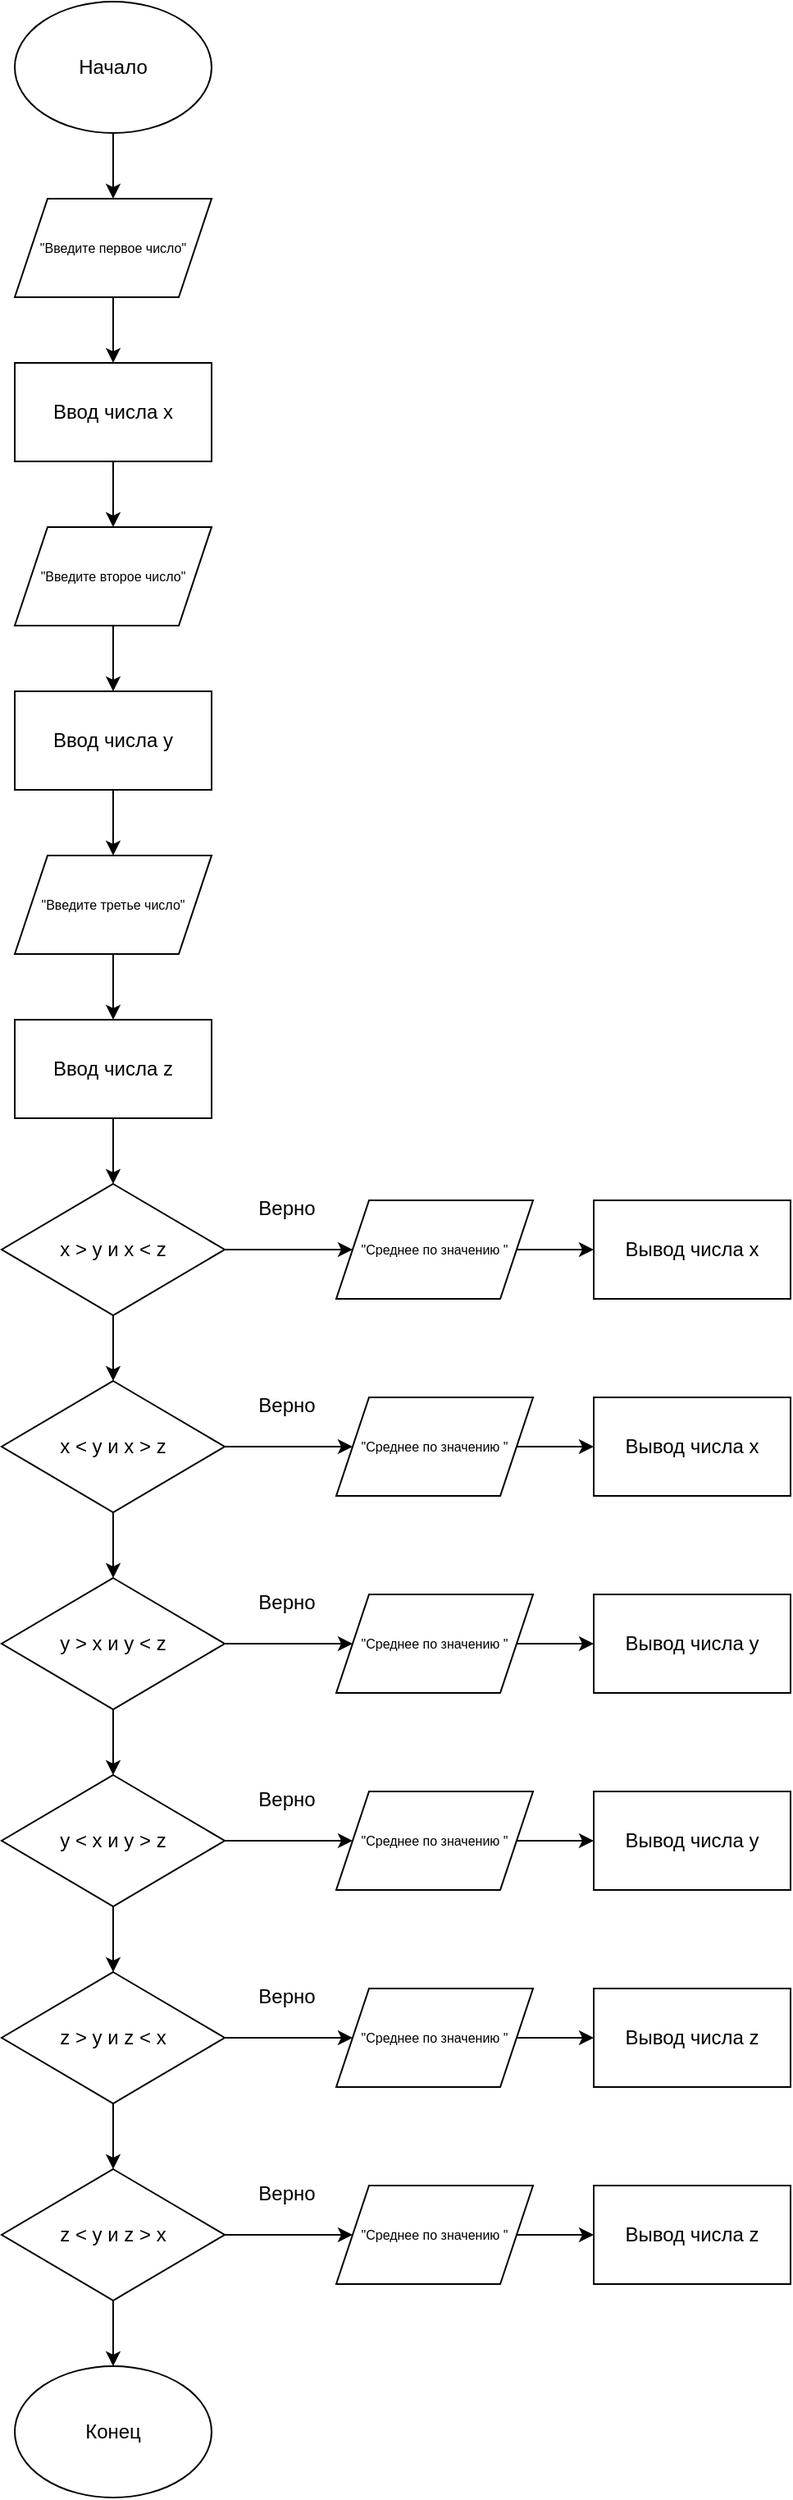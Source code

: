 <mxfile version="28.2.5">
  <diagram name="Страница — 1" id="Nm4EEwZC-U5XFXRxP-IO">
    <mxGraphModel dx="2470" dy="2432" grid="1" gridSize="10" guides="1" tooltips="1" connect="1" arrows="1" fold="1" page="1" pageScale="1" pageWidth="827" pageHeight="1169" math="0" shadow="0">
      <root>
        <mxCell id="0" />
        <mxCell id="1" parent="0" />
        <mxCell id="R6hqBm6xqQ9UbIMBV1jL-1" value="Начало" style="ellipse;whiteSpace=wrap;html=1;" vertex="1" parent="1">
          <mxGeometry x="354" y="-400" width="120" height="80" as="geometry" />
        </mxCell>
        <mxCell id="R6hqBm6xqQ9UbIMBV1jL-7" value="x &amp;gt; y и x &amp;lt; z" style="rhombus;whiteSpace=wrap;html=1;" vertex="1" parent="1">
          <mxGeometry x="346" y="320" width="136" height="80" as="geometry" />
        </mxCell>
        <mxCell id="R6hqBm6xqQ9UbIMBV1jL-8" value="" style="endArrow=classic;html=1;rounded=0;entryX=0.5;entryY=0;entryDx=0;entryDy=0;exitX=0.5;exitY=1;exitDx=0;exitDy=0;" edge="1" parent="1" source="R6hqBm6xqQ9UbIMBV1jL-39" target="R6hqBm6xqQ9UbIMBV1jL-7">
          <mxGeometry width="50" height="50" relative="1" as="geometry">
            <mxPoint x="414" y="280" as="sourcePoint" />
            <mxPoint x="220" y="290" as="targetPoint" />
          </mxGeometry>
        </mxCell>
        <mxCell id="R6hqBm6xqQ9UbIMBV1jL-10" value="Вывод числа x" style="rounded=0;whiteSpace=wrap;html=1;" vertex="1" parent="1">
          <mxGeometry x="707" y="330" width="120" height="60" as="geometry" />
        </mxCell>
        <mxCell id="R6hqBm6xqQ9UbIMBV1jL-11" value="" style="endArrow=classic;html=1;rounded=0;exitX=0.5;exitY=1;exitDx=0;exitDy=0;entryX=0.5;entryY=0;entryDx=0;entryDy=0;" edge="1" parent="1" source="R6hqBm6xqQ9UbIMBV1jL-7" target="R6hqBm6xqQ9UbIMBV1jL-12">
          <mxGeometry width="50" height="50" relative="1" as="geometry">
            <mxPoint x="250" y="450" as="sourcePoint" />
            <mxPoint x="414" y="440" as="targetPoint" />
          </mxGeometry>
        </mxCell>
        <mxCell id="R6hqBm6xqQ9UbIMBV1jL-12" value="x &amp;lt; y и x &amp;gt; z" style="rhombus;whiteSpace=wrap;html=1;" vertex="1" parent="1">
          <mxGeometry x="346" y="440" width="136" height="80" as="geometry" />
        </mxCell>
        <mxCell id="R6hqBm6xqQ9UbIMBV1jL-14" value="Вывод числа x" style="rounded=0;whiteSpace=wrap;html=1;" vertex="1" parent="1">
          <mxGeometry x="707" y="450" width="120" height="60" as="geometry" />
        </mxCell>
        <mxCell id="R6hqBm6xqQ9UbIMBV1jL-16" value="y &amp;gt; x и y &amp;lt; z" style="rhombus;whiteSpace=wrap;html=1;" vertex="1" parent="1">
          <mxGeometry x="346" y="560" width="136" height="80" as="geometry" />
        </mxCell>
        <mxCell id="R6hqBm6xqQ9UbIMBV1jL-17" value="" style="endArrow=classic;html=1;rounded=0;entryX=0.5;entryY=0;entryDx=0;entryDy=0;exitX=0.5;exitY=1;exitDx=0;exitDy=0;" edge="1" parent="1" source="R6hqBm6xqQ9UbIMBV1jL-12" target="R6hqBm6xqQ9UbIMBV1jL-16">
          <mxGeometry width="50" height="50" relative="1" as="geometry">
            <mxPoint x="160" y="540" as="sourcePoint" />
            <mxPoint x="210" y="490" as="targetPoint" />
          </mxGeometry>
        </mxCell>
        <mxCell id="R6hqBm6xqQ9UbIMBV1jL-18" value="y &amp;lt; x и y &amp;gt; z" style="rhombus;whiteSpace=wrap;html=1;" vertex="1" parent="1">
          <mxGeometry x="346" y="680" width="136" height="80" as="geometry" />
        </mxCell>
        <mxCell id="R6hqBm6xqQ9UbIMBV1jL-19" value="" style="endArrow=classic;html=1;rounded=0;entryX=0.5;entryY=0;entryDx=0;entryDy=0;exitX=0.5;exitY=1;exitDx=0;exitDy=0;" edge="1" parent="1" source="R6hqBm6xqQ9UbIMBV1jL-16" target="R6hqBm6xqQ9UbIMBV1jL-18">
          <mxGeometry width="50" height="50" relative="1" as="geometry">
            <mxPoint x="270" y="680" as="sourcePoint" />
            <mxPoint x="320" y="630" as="targetPoint" />
          </mxGeometry>
        </mxCell>
        <mxCell id="R6hqBm6xqQ9UbIMBV1jL-20" value="z &amp;gt; y и z &amp;lt; x" style="rhombus;whiteSpace=wrap;html=1;" vertex="1" parent="1">
          <mxGeometry x="346" y="800" width="136" height="80" as="geometry" />
        </mxCell>
        <mxCell id="R6hqBm6xqQ9UbIMBV1jL-21" value="z &amp;lt; y и z &amp;gt; x" style="rhombus;whiteSpace=wrap;html=1;" vertex="1" parent="1">
          <mxGeometry x="346" y="920" width="136" height="80" as="geometry" />
        </mxCell>
        <mxCell id="R6hqBm6xqQ9UbIMBV1jL-22" value="" style="endArrow=classic;html=1;rounded=0;entryX=0.5;entryY=0;entryDx=0;entryDy=0;exitX=0.5;exitY=1;exitDx=0;exitDy=0;" edge="1" parent="1" source="R6hqBm6xqQ9UbIMBV1jL-18" target="R6hqBm6xqQ9UbIMBV1jL-20">
          <mxGeometry width="50" height="50" relative="1" as="geometry">
            <mxPoint x="160" y="850" as="sourcePoint" />
            <mxPoint x="210" y="800" as="targetPoint" />
          </mxGeometry>
        </mxCell>
        <mxCell id="R6hqBm6xqQ9UbIMBV1jL-23" value="" style="endArrow=classic;html=1;rounded=0;entryX=0.5;entryY=0;entryDx=0;entryDy=0;exitX=0.5;exitY=1;exitDx=0;exitDy=0;" edge="1" parent="1" source="R6hqBm6xqQ9UbIMBV1jL-20" target="R6hqBm6xqQ9UbIMBV1jL-21">
          <mxGeometry width="50" height="50" relative="1" as="geometry">
            <mxPoint x="190" y="890" as="sourcePoint" />
            <mxPoint x="240" y="840" as="targetPoint" />
          </mxGeometry>
        </mxCell>
        <mxCell id="R6hqBm6xqQ9UbIMBV1jL-24" value="Конец" style="ellipse;whiteSpace=wrap;html=1;" vertex="1" parent="1">
          <mxGeometry x="354" y="1040" width="120" height="80" as="geometry" />
        </mxCell>
        <mxCell id="R6hqBm6xqQ9UbIMBV1jL-30" value="" style="endArrow=classic;html=1;rounded=0;exitX=0.5;exitY=1;exitDx=0;exitDy=0;entryX=0.5;entryY=0;entryDx=0;entryDy=0;" edge="1" parent="1" source="R6hqBm6xqQ9UbIMBV1jL-21" target="R6hqBm6xqQ9UbIMBV1jL-24">
          <mxGeometry width="50" height="50" relative="1" as="geometry">
            <mxPoint x="670" y="1050" as="sourcePoint" />
            <mxPoint x="720" y="1000" as="targetPoint" />
          </mxGeometry>
        </mxCell>
        <mxCell id="R6hqBm6xqQ9UbIMBV1jL-31" value="Вывод числа y" style="rounded=0;whiteSpace=wrap;html=1;" vertex="1" parent="1">
          <mxGeometry x="707" y="570" width="120" height="60" as="geometry" />
        </mxCell>
        <mxCell id="R6hqBm6xqQ9UbIMBV1jL-32" value="Вывод числа y" style="rounded=0;whiteSpace=wrap;html=1;" vertex="1" parent="1">
          <mxGeometry x="707" y="690" width="120" height="60" as="geometry" />
        </mxCell>
        <mxCell id="R6hqBm6xqQ9UbIMBV1jL-33" value="Вывод числа z" style="rounded=0;whiteSpace=wrap;html=1;" vertex="1" parent="1">
          <mxGeometry x="707" y="810" width="120" height="60" as="geometry" />
        </mxCell>
        <mxCell id="R6hqBm6xqQ9UbIMBV1jL-34" value="Вывод числа z" style="rounded=0;whiteSpace=wrap;html=1;" vertex="1" parent="1">
          <mxGeometry x="707" y="930" width="120" height="60" as="geometry" />
        </mxCell>
        <mxCell id="R6hqBm6xqQ9UbIMBV1jL-39" value="Ввод числа z" style="rounded=0;whiteSpace=wrap;html=1;" vertex="1" parent="1">
          <mxGeometry x="354" y="220" width="120" height="60" as="geometry" />
        </mxCell>
        <mxCell id="R6hqBm6xqQ9UbIMBV1jL-40" value="&lt;div&gt;&lt;span style=&quot;background-color: transparent; color: light-dark(rgb(0, 0, 0), rgb(255, 255, 255));&quot;&gt;&quot;Введите третье число&quot;&lt;/span&gt;&lt;/div&gt;" style="shape=parallelogram;perimeter=parallelogramPerimeter;whiteSpace=wrap;html=1;fixedSize=1;fontSize=8;align=center;" vertex="1" parent="1">
          <mxGeometry x="354" y="120" width="120" height="60" as="geometry" />
        </mxCell>
        <mxCell id="R6hqBm6xqQ9UbIMBV1jL-41" value="" style="endArrow=classic;html=1;rounded=0;entryX=0.5;entryY=0;entryDx=0;entryDy=0;exitX=0.5;exitY=1;exitDx=0;exitDy=0;" edge="1" parent="1" source="R6hqBm6xqQ9UbIMBV1jL-40" target="R6hqBm6xqQ9UbIMBV1jL-39">
          <mxGeometry width="50" height="50" relative="1" as="geometry">
            <mxPoint x="220" y="260" as="sourcePoint" />
            <mxPoint x="270" y="210" as="targetPoint" />
          </mxGeometry>
        </mxCell>
        <mxCell id="R6hqBm6xqQ9UbIMBV1jL-42" value="" style="endArrow=classic;html=1;rounded=0;entryX=0.5;entryY=0;entryDx=0;entryDy=0;exitX=0.5;exitY=1;exitDx=0;exitDy=0;" edge="1" parent="1" source="R6hqBm6xqQ9UbIMBV1jL-43" target="R6hqBm6xqQ9UbIMBV1jL-40">
          <mxGeometry width="50" height="50" relative="1" as="geometry">
            <mxPoint x="414" y="70" as="sourcePoint" />
            <mxPoint x="440" y="-10" as="targetPoint" />
          </mxGeometry>
        </mxCell>
        <mxCell id="R6hqBm6xqQ9UbIMBV1jL-43" value="Ввод числа y" style="rounded=0;whiteSpace=wrap;html=1;" vertex="1" parent="1">
          <mxGeometry x="354" y="20" width="120" height="60" as="geometry" />
        </mxCell>
        <mxCell id="R6hqBm6xqQ9UbIMBV1jL-44" value="&quot;Введите второе число&quot;" style="shape=parallelogram;perimeter=parallelogramPerimeter;whiteSpace=wrap;html=1;fixedSize=1;fontSize=8;" vertex="1" parent="1">
          <mxGeometry x="354" y="-80" width="120" height="60" as="geometry" />
        </mxCell>
        <mxCell id="R6hqBm6xqQ9UbIMBV1jL-45" value="" style="endArrow=classic;html=1;rounded=0;entryX=0.5;entryY=0;entryDx=0;entryDy=0;exitX=0.5;exitY=1;exitDx=0;exitDy=0;" edge="1" parent="1" source="R6hqBm6xqQ9UbIMBV1jL-44" target="R6hqBm6xqQ9UbIMBV1jL-43">
          <mxGeometry width="50" height="50" relative="1" as="geometry">
            <mxPoint x="414" y="-40" as="sourcePoint" />
            <mxPoint x="320" y="-80" as="targetPoint" />
          </mxGeometry>
        </mxCell>
        <mxCell id="R6hqBm6xqQ9UbIMBV1jL-46" value="Ввод числа x" style="rounded=0;whiteSpace=wrap;html=1;" vertex="1" parent="1">
          <mxGeometry x="354" y="-180" width="120" height="60" as="geometry" />
        </mxCell>
        <mxCell id="R6hqBm6xqQ9UbIMBV1jL-47" value="" style="endArrow=classic;html=1;rounded=0;entryX=0.5;entryY=0;entryDx=0;entryDy=0;exitX=0.5;exitY=1;exitDx=0;exitDy=0;" edge="1" parent="1" source="R6hqBm6xqQ9UbIMBV1jL-46" target="R6hqBm6xqQ9UbIMBV1jL-44">
          <mxGeometry width="50" height="50" relative="1" as="geometry">
            <mxPoint x="240" y="-80" as="sourcePoint" />
            <mxPoint x="290" y="-130" as="targetPoint" />
          </mxGeometry>
        </mxCell>
        <mxCell id="R6hqBm6xqQ9UbIMBV1jL-48" value="&lt;font&gt;&quot;Введите первое число&quot;&lt;/font&gt;" style="shape=parallelogram;perimeter=parallelogramPerimeter;whiteSpace=wrap;html=1;fixedSize=1;fontSize=8;" vertex="1" parent="1">
          <mxGeometry x="354" y="-280" width="120" height="60" as="geometry" />
        </mxCell>
        <mxCell id="R6hqBm6xqQ9UbIMBV1jL-49" value="" style="endArrow=classic;html=1;rounded=0;entryX=0.5;entryY=0;entryDx=0;entryDy=0;exitX=0.5;exitY=1;exitDx=0;exitDy=0;" edge="1" parent="1" source="R6hqBm6xqQ9UbIMBV1jL-48" target="R6hqBm6xqQ9UbIMBV1jL-46">
          <mxGeometry width="50" height="50" relative="1" as="geometry">
            <mxPoint x="200" y="-190" as="sourcePoint" />
            <mxPoint x="250" y="-240" as="targetPoint" />
          </mxGeometry>
        </mxCell>
        <mxCell id="R6hqBm6xqQ9UbIMBV1jL-50" value="" style="endArrow=classic;html=1;rounded=0;entryX=0.5;entryY=0;entryDx=0;entryDy=0;exitX=0.5;exitY=1;exitDx=0;exitDy=0;" edge="1" parent="1" source="R6hqBm6xqQ9UbIMBV1jL-1" target="R6hqBm6xqQ9UbIMBV1jL-48">
          <mxGeometry width="50" height="50" relative="1" as="geometry">
            <mxPoint x="250" y="-200" as="sourcePoint" />
            <mxPoint x="300" y="-250" as="targetPoint" />
          </mxGeometry>
        </mxCell>
        <mxCell id="R6hqBm6xqQ9UbIMBV1jL-51" value="&quot;Среднее по значению &quot;" style="shape=parallelogram;perimeter=parallelogramPerimeter;whiteSpace=wrap;html=1;fixedSize=1;fontSize=8;" vertex="1" parent="1">
          <mxGeometry x="550" y="930" width="120" height="60" as="geometry" />
        </mxCell>
        <mxCell id="R6hqBm6xqQ9UbIMBV1jL-52" value="&quot;Среднее по значению &quot;" style="shape=parallelogram;perimeter=parallelogramPerimeter;whiteSpace=wrap;html=1;fixedSize=1;fontSize=8;" vertex="1" parent="1">
          <mxGeometry x="550" y="330" width="120" height="60" as="geometry" />
        </mxCell>
        <mxCell id="R6hqBm6xqQ9UbIMBV1jL-53" value="&quot;Среднее по значению &quot;" style="shape=parallelogram;perimeter=parallelogramPerimeter;whiteSpace=wrap;html=1;fixedSize=1;fontSize=8;" vertex="1" parent="1">
          <mxGeometry x="550" y="450" width="120" height="60" as="geometry" />
        </mxCell>
        <mxCell id="R6hqBm6xqQ9UbIMBV1jL-54" value="&quot;Среднее по значению &quot;" style="shape=parallelogram;perimeter=parallelogramPerimeter;whiteSpace=wrap;html=1;fixedSize=1;fontSize=8;" vertex="1" parent="1">
          <mxGeometry x="550" y="810" width="120" height="60" as="geometry" />
        </mxCell>
        <mxCell id="R6hqBm6xqQ9UbIMBV1jL-55" value="&quot;Среднее по значению &quot;" style="shape=parallelogram;perimeter=parallelogramPerimeter;whiteSpace=wrap;html=1;fixedSize=1;fontSize=8;" vertex="1" parent="1">
          <mxGeometry x="550" y="690" width="120" height="60" as="geometry" />
        </mxCell>
        <mxCell id="R6hqBm6xqQ9UbIMBV1jL-56" value="&quot;Среднее по значению &quot;" style="shape=parallelogram;perimeter=parallelogramPerimeter;whiteSpace=wrap;html=1;fixedSize=1;fontSize=8;" vertex="1" parent="1">
          <mxGeometry x="550" y="570" width="120" height="60" as="geometry" />
        </mxCell>
        <mxCell id="R6hqBm6xqQ9UbIMBV1jL-57" value="" style="endArrow=classic;html=1;rounded=0;entryX=0;entryY=0.5;entryDx=0;entryDy=0;exitX=1;exitY=0.5;exitDx=0;exitDy=0;" edge="1" parent="1" source="R6hqBm6xqQ9UbIMBV1jL-56" target="R6hqBm6xqQ9UbIMBV1jL-31">
          <mxGeometry width="50" height="50" relative="1" as="geometry">
            <mxPoint x="280" y="710" as="sourcePoint" />
            <mxPoint x="330" y="660" as="targetPoint" />
          </mxGeometry>
        </mxCell>
        <mxCell id="R6hqBm6xqQ9UbIMBV1jL-58" value="" style="endArrow=classic;html=1;rounded=0;entryX=0;entryY=0.5;entryDx=0;entryDy=0;exitX=1;exitY=0.5;exitDx=0;exitDy=0;" edge="1" parent="1" source="R6hqBm6xqQ9UbIMBV1jL-16" target="R6hqBm6xqQ9UbIMBV1jL-56">
          <mxGeometry width="50" height="50" relative="1" as="geometry">
            <mxPoint x="220" y="660" as="sourcePoint" />
            <mxPoint x="270" y="610" as="targetPoint" />
          </mxGeometry>
        </mxCell>
        <mxCell id="R6hqBm6xqQ9UbIMBV1jL-59" value="" style="endArrow=classic;html=1;rounded=0;entryX=0;entryY=0.5;entryDx=0;entryDy=0;exitX=1;exitY=0.5;exitDx=0;exitDy=0;" edge="1" parent="1" source="R6hqBm6xqQ9UbIMBV1jL-12" target="R6hqBm6xqQ9UbIMBV1jL-53">
          <mxGeometry width="50" height="50" relative="1" as="geometry">
            <mxPoint x="270" y="510" as="sourcePoint" />
            <mxPoint x="320" y="460" as="targetPoint" />
          </mxGeometry>
        </mxCell>
        <mxCell id="R6hqBm6xqQ9UbIMBV1jL-60" value="" style="endArrow=classic;html=1;rounded=0;entryX=0;entryY=0.5;entryDx=0;entryDy=0;exitX=1;exitY=0.5;exitDx=0;exitDy=0;" edge="1" parent="1" source="R6hqBm6xqQ9UbIMBV1jL-53" target="R6hqBm6xqQ9UbIMBV1jL-14">
          <mxGeometry width="50" height="50" relative="1" as="geometry">
            <mxPoint x="290" y="590" as="sourcePoint" />
            <mxPoint x="340" y="540" as="targetPoint" />
          </mxGeometry>
        </mxCell>
        <mxCell id="R6hqBm6xqQ9UbIMBV1jL-61" value="" style="endArrow=classic;html=1;rounded=0;entryX=0;entryY=0.5;entryDx=0;entryDy=0;exitX=1;exitY=0.5;exitDx=0;exitDy=0;" edge="1" parent="1" source="R6hqBm6xqQ9UbIMBV1jL-7" target="R6hqBm6xqQ9UbIMBV1jL-52">
          <mxGeometry width="50" height="50" relative="1" as="geometry">
            <mxPoint x="220" y="430" as="sourcePoint" />
            <mxPoint x="270" y="380" as="targetPoint" />
          </mxGeometry>
        </mxCell>
        <mxCell id="R6hqBm6xqQ9UbIMBV1jL-62" value="" style="endArrow=classic;html=1;rounded=0;entryX=0;entryY=0.5;entryDx=0;entryDy=0;exitX=1;exitY=0.5;exitDx=0;exitDy=0;" edge="1" parent="1" source="R6hqBm6xqQ9UbIMBV1jL-52" target="R6hqBm6xqQ9UbIMBV1jL-10">
          <mxGeometry width="50" height="50" relative="1" as="geometry">
            <mxPoint x="210" y="480" as="sourcePoint" />
            <mxPoint x="260" y="430" as="targetPoint" />
          </mxGeometry>
        </mxCell>
        <mxCell id="R6hqBm6xqQ9UbIMBV1jL-63" value="" style="endArrow=classic;html=1;rounded=0;entryX=0;entryY=0.5;entryDx=0;entryDy=0;exitX=1;exitY=0.5;exitDx=0;exitDy=0;" edge="1" parent="1" source="R6hqBm6xqQ9UbIMBV1jL-18" target="R6hqBm6xqQ9UbIMBV1jL-55">
          <mxGeometry width="50" height="50" relative="1" as="geometry">
            <mxPoint x="210" y="760" as="sourcePoint" />
            <mxPoint x="260" y="710" as="targetPoint" />
          </mxGeometry>
        </mxCell>
        <mxCell id="R6hqBm6xqQ9UbIMBV1jL-64" value="" style="endArrow=classic;html=1;rounded=0;entryX=0;entryY=0.5;entryDx=0;entryDy=0;exitX=1;exitY=0.5;exitDx=0;exitDy=0;" edge="1" parent="1" source="R6hqBm6xqQ9UbIMBV1jL-55" target="R6hqBm6xqQ9UbIMBV1jL-32">
          <mxGeometry width="50" height="50" relative="1" as="geometry">
            <mxPoint x="230" y="750" as="sourcePoint" />
            <mxPoint x="280" y="700" as="targetPoint" />
          </mxGeometry>
        </mxCell>
        <mxCell id="R6hqBm6xqQ9UbIMBV1jL-65" value="" style="endArrow=classic;html=1;rounded=0;entryX=0;entryY=0.5;entryDx=0;entryDy=0;exitX=1;exitY=0.5;exitDx=0;exitDy=0;" edge="1" parent="1" source="R6hqBm6xqQ9UbIMBV1jL-20" target="R6hqBm6xqQ9UbIMBV1jL-54">
          <mxGeometry width="50" height="50" relative="1" as="geometry">
            <mxPoint x="220" y="830" as="sourcePoint" />
            <mxPoint x="270" y="780" as="targetPoint" />
          </mxGeometry>
        </mxCell>
        <mxCell id="R6hqBm6xqQ9UbIMBV1jL-66" value="" style="endArrow=classic;html=1;rounded=0;entryX=0;entryY=0.5;entryDx=0;entryDy=0;exitX=1;exitY=0.5;exitDx=0;exitDy=0;" edge="1" parent="1" source="R6hqBm6xqQ9UbIMBV1jL-54" target="R6hqBm6xqQ9UbIMBV1jL-33">
          <mxGeometry width="50" height="50" relative="1" as="geometry">
            <mxPoint x="210" y="860" as="sourcePoint" />
            <mxPoint x="260" y="810" as="targetPoint" />
          </mxGeometry>
        </mxCell>
        <mxCell id="R6hqBm6xqQ9UbIMBV1jL-67" value="" style="endArrow=classic;html=1;rounded=0;entryX=0;entryY=0.5;entryDx=0;entryDy=0;exitX=1;exitY=0.5;exitDx=0;exitDy=0;" edge="1" parent="1" source="R6hqBm6xqQ9UbIMBV1jL-51" target="R6hqBm6xqQ9UbIMBV1jL-34">
          <mxGeometry width="50" height="50" relative="1" as="geometry">
            <mxPoint x="230" y="1020" as="sourcePoint" />
            <mxPoint x="280" y="970" as="targetPoint" />
          </mxGeometry>
        </mxCell>
        <mxCell id="R6hqBm6xqQ9UbIMBV1jL-68" value="" style="endArrow=classic;html=1;rounded=0;entryX=0;entryY=0.5;entryDx=0;entryDy=0;exitX=1;exitY=0.5;exitDx=0;exitDy=0;" edge="1" parent="1" source="R6hqBm6xqQ9UbIMBV1jL-21" target="R6hqBm6xqQ9UbIMBV1jL-51">
          <mxGeometry width="50" height="50" relative="1" as="geometry">
            <mxPoint x="240" y="1000" as="sourcePoint" />
            <mxPoint x="290" y="950" as="targetPoint" />
          </mxGeometry>
        </mxCell>
        <mxCell id="R6hqBm6xqQ9UbIMBV1jL-69" value="Верно" style="text;html=1;align=center;verticalAlign=middle;whiteSpace=wrap;rounded=0;" vertex="1" parent="1">
          <mxGeometry x="490" y="320" width="60" height="30" as="geometry" />
        </mxCell>
        <mxCell id="R6hqBm6xqQ9UbIMBV1jL-70" value="Верно" style="text;html=1;align=center;verticalAlign=middle;whiteSpace=wrap;rounded=0;" vertex="1" parent="1">
          <mxGeometry x="490" y="440" width="60" height="30" as="geometry" />
        </mxCell>
        <mxCell id="R6hqBm6xqQ9UbIMBV1jL-71" value="Верно" style="text;html=1;align=center;verticalAlign=middle;whiteSpace=wrap;rounded=0;" vertex="1" parent="1">
          <mxGeometry x="490" y="560" width="60" height="30" as="geometry" />
        </mxCell>
        <mxCell id="R6hqBm6xqQ9UbIMBV1jL-72" value="Верно" style="text;html=1;align=center;verticalAlign=middle;whiteSpace=wrap;rounded=0;" vertex="1" parent="1">
          <mxGeometry x="490" y="680" width="60" height="30" as="geometry" />
        </mxCell>
        <mxCell id="R6hqBm6xqQ9UbIMBV1jL-73" value="Верно" style="text;html=1;align=center;verticalAlign=middle;whiteSpace=wrap;rounded=0;" vertex="1" parent="1">
          <mxGeometry x="490" y="800" width="60" height="30" as="geometry" />
        </mxCell>
        <mxCell id="R6hqBm6xqQ9UbIMBV1jL-74" value="Верно" style="text;html=1;align=center;verticalAlign=middle;whiteSpace=wrap;rounded=0;" vertex="1" parent="1">
          <mxGeometry x="490" y="920" width="60" height="30" as="geometry" />
        </mxCell>
      </root>
    </mxGraphModel>
  </diagram>
</mxfile>
